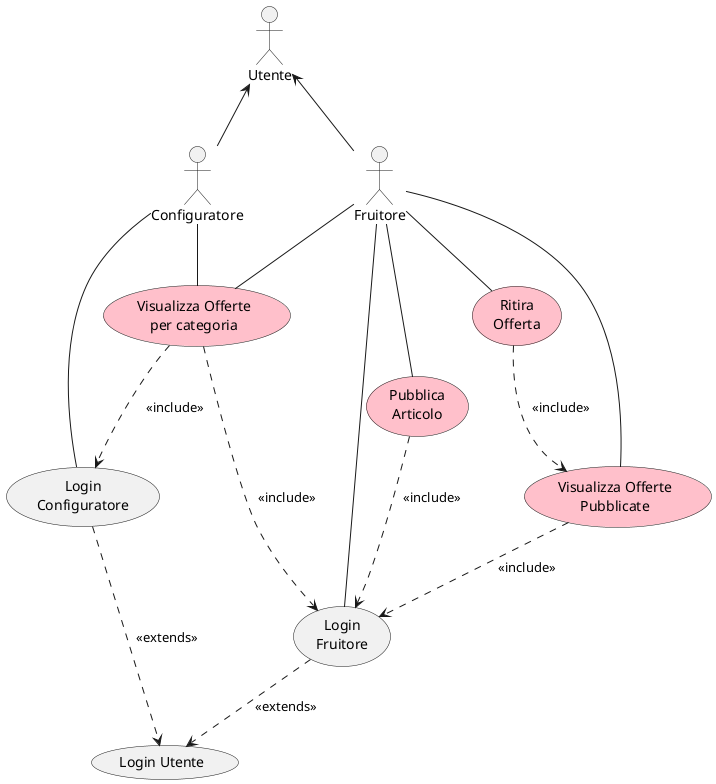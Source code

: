 @startuml ver1

:Configuratore: as conf
:Utente: as user
':Amministratore: as admin
conf -up-> user

conf -- (Login\nConfiguratore)
'conf -- (Visualizza\nGerarchia)
'conf -- (Creazione\nGerarchia)
'conf -- (Registrazione\nConfiguratore)

'admin -- (Registrazione\nConfiguratore)

'(Creazione\nGerarchia) ..> (Login\nConfiguratore): <<include>>
(Login\nConfiguratore) ..> (Login Utente): <<extends>>

'Versione 2'

:Fruitore: as fruit
fruit -up-> user

'(Aggiungi\nScambio)
(Login\nFruitore)
'(Registrazione\nFruitore)
'(Visualizza\nScambi)

'conf --(Aggiungi\nScambio)
'fruit -- (Visualizza\nScambi)
'fruit -- (Registrazione\nFruitore)
fruit -- (Login\nFruitore)

(Login\nFruitore) ..> (Login Utente): <<extends>>
'(Visualizza\nScambi) ..> (Login\nFruitore): <<include>>
'(Aggiungi\nScambio) ..> (Login\nConfiguratore): <<include>>

'versione 3'
(Visualizza Offerte\nper categoria) #Pink
(Pubblica\nArticolo) #Pink
(Ritira\nOfferta) #Pink
(Visualizza Offerte\nPubblicate) #Pink

fruit -- (Visualizza Offerte\nper categoria)
fruit -- (Pubblica\nArticolo)
fruit -- (Ritira\nOfferta)
fruit -- (Visualizza Offerte\nPubblicate)
conf -- (Visualizza Offerte\nper categoria)

(Visualizza Offerte\nper categoria) ..> (Login\nFruitore): <<include>>
(Pubblica\nArticolo) ..> (Login\nFruitore): <<include>>
(Ritira\nOfferta) ..> (Visualizza Offerte\nPubblicate): <<include>>
(Visualizza Offerte\nPubblicate) ..> (Login\nFruitore): <<include>>
(Visualizza Offerte\nper categoria) ..> (Login\nConfiguratore): <<include>>



@enduml
